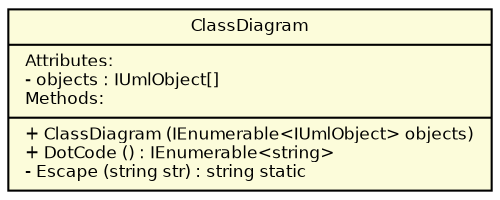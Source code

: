 digraph "MenuItem"
{
  edge [fontname="Helvetica",fontsize="8",labelfontname="Helvetica",labelfontsize="8"];
  node [fontname="Helvetica",fontsize="8",shape=record];
Box_ClassDiagram [label="{ClassDiagram\n|Attributes:\l- objects : IUmlObject\[\]\lMethods:\l|+ ClassDiagram  (IEnumerable\<IUmlObject\> objects)\l+ DotCode () : IEnumerable\<string\>\l- Escape (string str) : string static\l}",height=0.2,width=0.4,color="black", fillcolor="#fcfcda",style="filled" fontcolor="black"];

}
